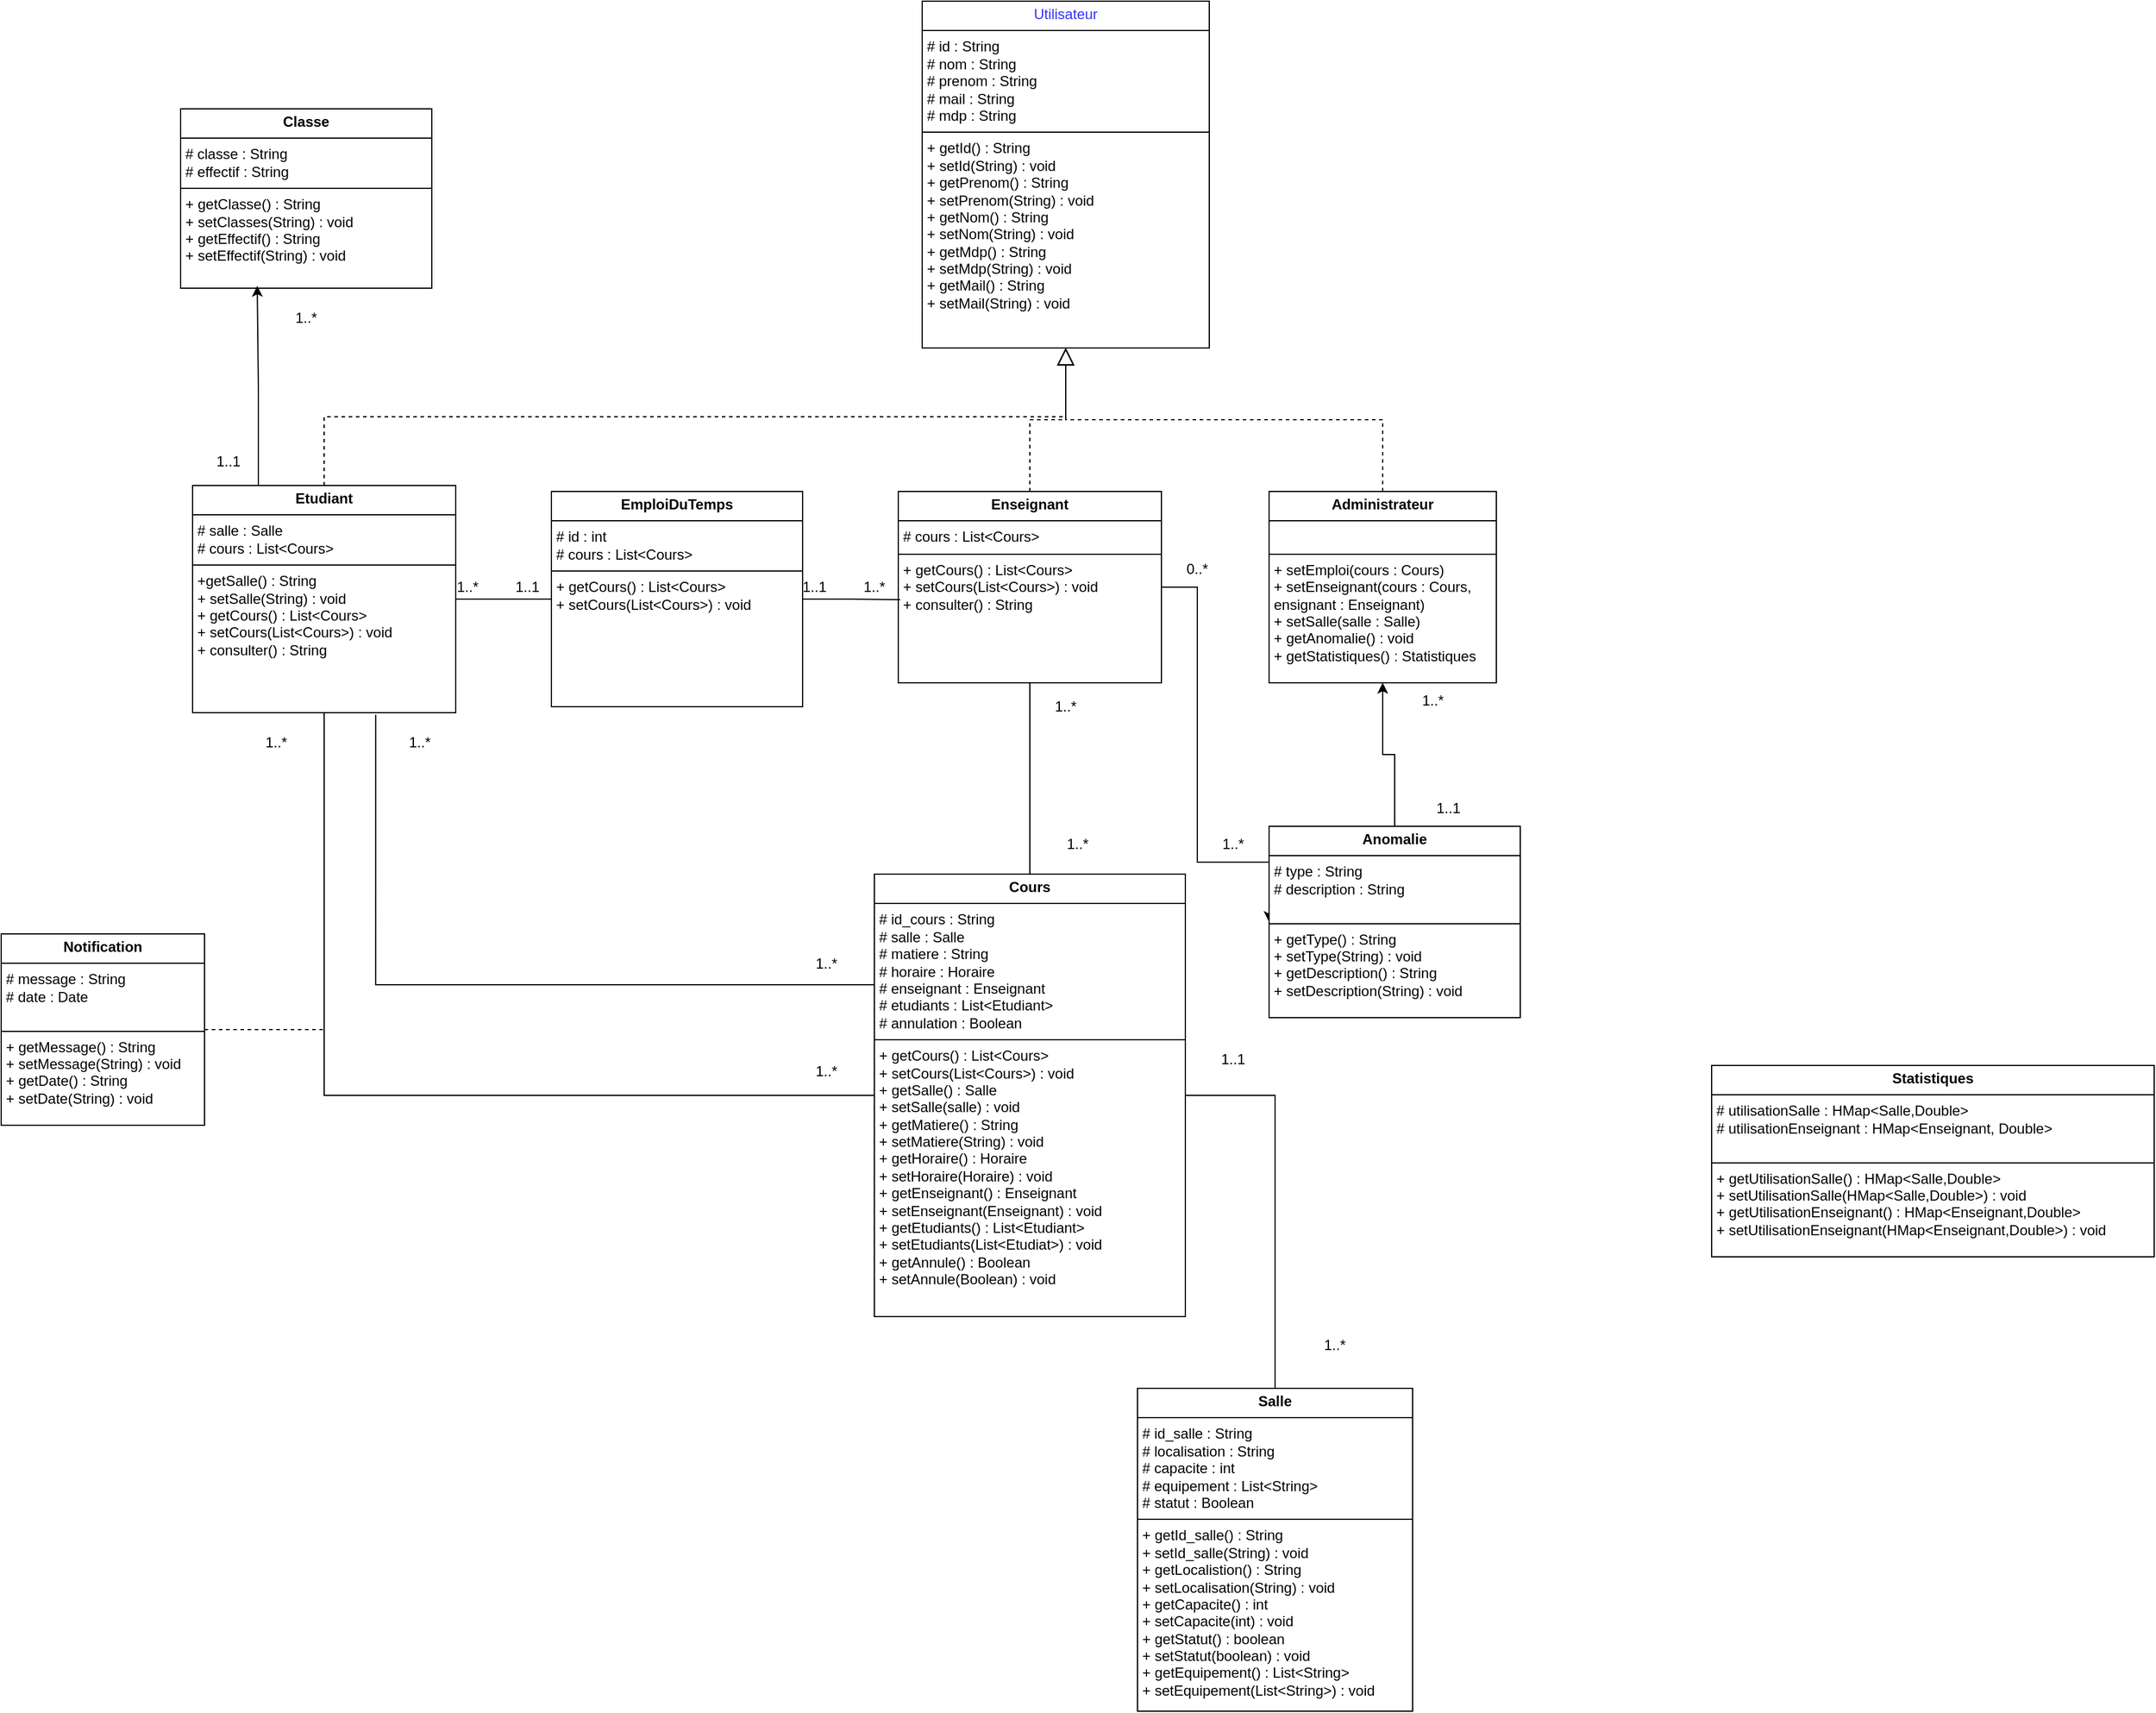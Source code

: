 <mxfile version="27.0.6">
  <diagram name="Page-1" id="ocIGo5bQyAD7GgWdxXTj">
    <mxGraphModel dx="2466" dy="906" grid="1" gridSize="10" guides="1" tooltips="1" connect="1" arrows="1" fold="1" page="1" pageScale="1" pageWidth="827" pageHeight="1169" math="0" shadow="0">
      <root>
        <mxCell id="0" />
        <mxCell id="1" parent="0" />
        <mxCell id="oOOovUlSggI43qUW11VL-1" value="&lt;p style=&quot;margin:0px;margin-top:4px;text-align:center;&quot;&gt;&lt;b&gt;Etudiant&lt;/b&gt;&lt;/p&gt;&lt;hr size=&quot;1&quot; style=&quot;border-style:solid;&quot;&gt;&lt;p style=&quot;margin:0px;margin-left:4px;&quot;&gt;&lt;span style=&quot;background-color: transparent; color: light-dark(rgb(0, 0, 0), rgb(255, 255, 255));&quot;&gt;# salle : Salle&amp;nbsp;&lt;/span&gt;&lt;/p&gt;&lt;p style=&quot;margin:0px;margin-left:4px;&quot;&gt;&lt;span style=&quot;background-color: transparent; color: light-dark(rgb(0, 0, 0), rgb(255, 255, 255));&quot;&gt;# cours : List&amp;lt;Cours&amp;gt;&lt;/span&gt;&lt;/p&gt;&lt;hr size=&quot;1&quot; style=&quot;border-style:solid;&quot;&gt;&lt;p style=&quot;margin: 0px 0px 0px 4px;&quot;&gt;&lt;span style=&quot;background-color: transparent; color: light-dark(rgb(0, 0, 0), rgb(255, 255, 255));&quot;&gt;+getSalle() : String&lt;/span&gt;&lt;/p&gt;&lt;p style=&quot;margin: 0px 0px 0px 4px;&quot;&gt;+ setSalle(String) : void&lt;/p&gt;&lt;p style=&quot;margin:0px;margin-left:4px;&quot;&gt;+ getCours() : List&amp;lt;Cours&amp;gt;&lt;/p&gt;&lt;p style=&quot;margin:0px;margin-left:4px;&quot;&gt;+ setCours(List&amp;lt;Cours&amp;gt;) : void&lt;/p&gt;&lt;p style=&quot;margin:0px;margin-left:4px;&quot;&gt;+ consulter() : String&lt;/p&gt;&lt;p style=&quot;margin:0px;margin-left:4px;&quot;&gt;&lt;br&gt;&lt;/p&gt;" style="verticalAlign=top;align=left;overflow=fill;html=1;whiteSpace=wrap;" parent="1" vertex="1">
          <mxGeometry x="-210" y="435" width="220" height="190" as="geometry" />
        </mxCell>
        <mxCell id="oOOovUlSggI43qUW11VL-2" style="edgeStyle=orthogonalEdgeStyle;rounded=0;orthogonalLoop=1;jettySize=auto;html=1;entryX=0;entryY=0.5;entryDx=0;entryDy=0;" parent="1" source="oOOovUlSggI43qUW11VL-3" target="oOOovUlSggI43qUW11VL-14" edge="1">
          <mxGeometry relative="1" as="geometry">
            <Array as="points">
              <mxPoint x="630" y="520" />
              <mxPoint x="630" y="750" />
            </Array>
          </mxGeometry>
        </mxCell>
        <mxCell id="oOOovUlSggI43qUW11VL-3" value="&lt;p style=&quot;margin:0px;margin-top:4px;text-align:center;&quot;&gt;&lt;b&gt;Enseignant&lt;/b&gt;&lt;span style=&quot;color: rgba(0, 0, 0, 0); font-family: monospace; font-size: 0px; text-wrap-mode: nowrap; background-color: transparent; text-align: left;&quot;&gt;%3CmxGraphModel%3E%3Croot%3E%3CmxCell%20id%3D%220%22%2F%3E%3CmxCell%20id%3D%221%22%20parent%3D%220%22%2F%3E%3CmxCell%20id%3D%222%22%20value%3D%22%26lt%3Bp%20style%3D%26quot%3Bmargin%3A0px%3Bmargin-top%3A4px%3Btext-align%3Acenter%3B%26quot%3B%26gt%3B%26lt%3Bb%26gt%3BEtudiant%26lt%3B%2Fb%26gt%3B%26lt%3B%2Fp%26gt%3B%26lt%3Bhr%20size%3D%26quot%3B1%26quot%3B%20style%3D%26quot%3Bborder-style%3Asolid%3B%26quot%3B%26gt%3B%26lt%3Bp%20style%3D%26quot%3Bmargin%3A0px%3Bmargin-left%3A4px%3B%26quot%3B%26gt%3B%2B%20field%3A%20Type%26lt%3B%2Fp%26gt%3B%26lt%3Bhr%20size%3D%26quot%3B1%26quot%3B%20style%3D%26quot%3Bborder-style%3Asolid%3B%26quot%3B%26gt%3B%26lt%3Bp%20style%3D%26quot%3Bmargin%3A0px%3Bmargin-left%3A4px%3B%26quot%3B%26gt%3B%2B%20method()%3A%20Type%26lt%3B%2Fp%26gt%3B%22%20style%3D%22verticalAlign%3Dtop%3Balign%3Dleft%3Boverflow%3Dfill%3Bhtml%3D1%3BwhiteSpace%3Dwrap%3B%22%20vertex%3D%221%22%20parent%3D%221%22%3E%3CmxGeometry%20x%3D%22260%22%20y%3D%2250%22%20width%3D%22160%22%20height%3D%2290%22%20as%3D%22geometry%22%2F%3E%3C%2FmxCell%3E%3C%2Froot%3E%3C%2FmxGraphModel%3E&lt;/span&gt;&lt;/p&gt;&lt;hr size=&quot;1&quot; style=&quot;border-style:solid;&quot;&gt;&lt;p style=&quot;margin:0px;margin-left:4px;&quot;&gt;&lt;span style=&quot;background-color: transparent; color: light-dark(rgb(0, 0, 0), rgb(255, 255, 255));&quot;&gt;# cours : List&amp;lt;Cours&amp;gt;&lt;/span&gt;&lt;/p&gt;&lt;hr size=&quot;1&quot; style=&quot;border-style:solid;&quot;&gt;&lt;p style=&quot;margin: 0px 0px 0px 4px;&quot;&gt;+ getCours() : List&amp;lt;Cours&amp;gt;&lt;/p&gt;&lt;p style=&quot;margin: 0px 0px 0px 4px;&quot;&gt;+ setCours(List&amp;lt;Cours&amp;gt;) : void&lt;/p&gt;&lt;p style=&quot;margin:0px;margin-left:4px;&quot;&gt;+ consulter() : String&lt;/p&gt;&lt;p style=&quot;margin:0px;margin-left:4px;&quot;&gt;&lt;br&gt;&lt;/p&gt;" style="verticalAlign=top;align=left;overflow=fill;html=1;whiteSpace=wrap;" parent="1" vertex="1">
          <mxGeometry x="380" y="440" width="220" height="160" as="geometry" />
        </mxCell>
        <mxCell id="oOOovUlSggI43qUW11VL-4" value="&lt;p style=&quot;margin:0px;margin-top:4px;text-align:center;&quot;&gt;&lt;b&gt;Administrateur&lt;/b&gt;&lt;/p&gt;&lt;hr size=&quot;1&quot; style=&quot;border-style:solid;&quot;&gt;&lt;p style=&quot;margin:0px;margin-left:4px;&quot;&gt;&lt;br&gt;&lt;/p&gt;&lt;hr size=&quot;1&quot; style=&quot;border-style:solid;&quot;&gt;&lt;p style=&quot;margin:0px;margin-left:4px;&quot;&gt;+ setEmploi(cours : Cours)&lt;/p&gt;&lt;p style=&quot;margin:0px;margin-left:4px;&quot;&gt;+ setEnseignant(cours : Cours, ensignant : Enseignant)&lt;/p&gt;&lt;p style=&quot;margin:0px;margin-left:4px;&quot;&gt;+ setSalle(salle : Salle)&lt;/p&gt;&lt;p style=&quot;margin:0px;margin-left:4px;&quot;&gt;+ getAnomalie() : void&lt;/p&gt;&lt;p style=&quot;margin:0px;margin-left:4px;&quot;&gt;+ getStatistiques() : Statistiques&lt;/p&gt;" style="verticalAlign=top;align=left;overflow=fill;html=1;whiteSpace=wrap;" parent="1" vertex="1">
          <mxGeometry x="690" y="440" width="190" height="160" as="geometry" />
        </mxCell>
        <mxCell id="oOOovUlSggI43qUW11VL-5" style="edgeStyle=orthogonalEdgeStyle;rounded=0;orthogonalLoop=1;jettySize=auto;html=1;entryX=1;entryY=0.5;entryDx=0;entryDy=0;endArrow=none;endFill=1;startFill=0;" parent="1" source="oOOovUlSggI43qUW11VL-6" target="oOOovUlSggI43qUW11VL-22" edge="1">
          <mxGeometry relative="1" as="geometry" />
        </mxCell>
        <mxCell id="oOOovUlSggI43qUW11VL-6" value="&lt;p style=&quot;margin:0px;margin-top:4px;text-align:center;&quot;&gt;&lt;b&gt;Salle&lt;/b&gt;&lt;/p&gt;&lt;hr size=&quot;1&quot; style=&quot;border-style:solid;&quot;&gt;&lt;p style=&quot;margin:0px;margin-left:4px;&quot;&gt;# id_salle : String&lt;/p&gt;&lt;p style=&quot;margin:0px;margin-left:4px;&quot;&gt;# localisation : String&lt;/p&gt;&lt;p style=&quot;margin:0px;margin-left:4px;&quot;&gt;# capacite : int&lt;/p&gt;&lt;p style=&quot;margin:0px;margin-left:4px;&quot;&gt;# equipement : List&amp;lt;String&amp;gt;&lt;/p&gt;&lt;p style=&quot;margin:0px;margin-left:4px;&quot;&gt;# statut : Boolean&lt;/p&gt;&lt;hr size=&quot;1&quot; style=&quot;border-style:solid;&quot;&gt;&lt;p style=&quot;margin: 0px 0px 0px 4px;&quot;&gt;+ getId_salle() : String&lt;/p&gt;&lt;p style=&quot;margin: 0px 0px 0px 4px;&quot;&gt;+ setId_salle(String) : void&lt;/p&gt;&lt;p style=&quot;margin: 0px 0px 0px 4px;&quot;&gt;+ getLocalistion() : String&lt;/p&gt;&lt;p style=&quot;margin: 0px 0px 0px 4px;&quot;&gt;+ setLocalisation(String) : void&lt;/p&gt;&lt;p style=&quot;margin: 0px 0px 0px 4px;&quot;&gt;+ getCapacite() : int&lt;/p&gt;&lt;p style=&quot;margin: 0px 0px 0px 4px;&quot;&gt;+ setCapacite(int) : void&lt;/p&gt;&lt;p style=&quot;margin: 0px 0px 0px 4px;&quot;&gt;+ getStatut() : boolean&lt;/p&gt;&lt;p style=&quot;margin: 0px 0px 0px 4px;&quot;&gt;+ setStatut(boolean) : void&lt;/p&gt;&lt;p style=&quot;margin: 0px 0px 0px 4px;&quot;&gt;+ getEquipement() : List&amp;lt;String&amp;gt;&lt;/p&gt;&lt;p style=&quot;margin: 0px 0px 0px 4px;&quot;&gt;+ setEquipement(List&amp;lt;String&amp;gt;) : void&lt;/p&gt;" style="verticalAlign=top;align=left;overflow=fill;html=1;whiteSpace=wrap;" parent="1" vertex="1">
          <mxGeometry x="580" y="1190" width="230" height="270" as="geometry" />
        </mxCell>
        <mxCell id="oOOovUlSggI43qUW11VL-7" style="edgeStyle=orthogonalEdgeStyle;rounded=0;orthogonalLoop=1;jettySize=auto;html=1;entryX=1;entryY=0.5;entryDx=0;entryDy=0;endArrow=none;startFill=0;" parent="1" source="oOOovUlSggI43qUW11VL-8" target="oOOovUlSggI43qUW11VL-1" edge="1">
          <mxGeometry relative="1" as="geometry" />
        </mxCell>
        <mxCell id="oOOovUlSggI43qUW11VL-8" value="&lt;p style=&quot;margin:0px;margin-top:4px;text-align:center;&quot;&gt;&lt;b&gt;EmploiDuTemps&lt;/b&gt;&lt;/p&gt;&lt;hr size=&quot;1&quot; style=&quot;border-style:solid;&quot;&gt;&lt;p style=&quot;margin:0px;margin-left:4px;&quot;&gt;# id : int&lt;/p&gt;&lt;p style=&quot;margin:0px;margin-left:4px;&quot;&gt;# cours : List&amp;lt;Cours&amp;gt;&lt;br&gt;&lt;/p&gt;&lt;hr size=&quot;1&quot; style=&quot;border-style:solid;&quot;&gt;&lt;p style=&quot;margin:0px;margin-left:4px;&quot;&gt;&lt;span style=&quot;background-color: transparent; color: light-dark(rgb(0, 0, 0), rgb(255, 255, 255));&quot;&gt;+ getCours() : List&amp;lt;Cours&amp;gt;&lt;/span&gt;&lt;/p&gt;&lt;p style=&quot;margin: 0px 0px 0px 4px;&quot;&gt;+ setCours(List&amp;lt;Cours&amp;gt;) : void&lt;/p&gt;" style="verticalAlign=top;align=left;overflow=fill;html=1;whiteSpace=wrap;" parent="1" vertex="1">
          <mxGeometry x="90" y="440" width="210" height="180" as="geometry" />
        </mxCell>
        <mxCell id="oOOovUlSggI43qUW11VL-11" style="edgeStyle=orthogonalEdgeStyle;rounded=0;orthogonalLoop=1;jettySize=auto;html=1;endArrow=none;startFill=0;dashed=1;" parent="1" source="oOOovUlSggI43qUW11VL-12" edge="1">
          <mxGeometry relative="1" as="geometry">
            <mxPoint x="-100" y="890" as="targetPoint" />
          </mxGeometry>
        </mxCell>
        <mxCell id="oOOovUlSggI43qUW11VL-12" value="&lt;p style=&quot;margin:0px;margin-top:4px;text-align:center;&quot;&gt;&lt;b&gt;Notification&lt;/b&gt;&lt;/p&gt;&lt;hr size=&quot;1&quot; style=&quot;border-style:solid;&quot;&gt;&lt;p style=&quot;margin:0px;margin-left:4px;&quot;&gt;# message : String&lt;/p&gt;&lt;p style=&quot;margin:0px;margin-left:4px;&quot;&gt;&lt;span style=&quot;background-color: transparent; color: light-dark(rgb(0, 0, 0), rgb(255, 255, 255));&quot;&gt;# date : Date&lt;/span&gt;&lt;/p&gt;&lt;p style=&quot;margin:0px;margin-left:4px;&quot;&gt;&lt;br&gt;&lt;/p&gt;&lt;hr size=&quot;1&quot; style=&quot;border-style:solid;&quot;&gt;&lt;p style=&quot;margin: 0px 0px 0px 4px;&quot;&gt;+ getMessage() : String&lt;/p&gt;&lt;p style=&quot;margin: 0px 0px 0px 4px;&quot;&gt;+ setMessage(String) : void&lt;/p&gt;&lt;p style=&quot;margin: 0px 0px 0px 4px;&quot;&gt;+ getDate() : String&lt;/p&gt;&lt;p style=&quot;margin: 0px 0px 0px 4px;&quot;&gt;+ setDate(String) : void&lt;/p&gt;&lt;div&gt;&lt;br&gt;&lt;/div&gt;" style="verticalAlign=top;align=left;overflow=fill;html=1;whiteSpace=wrap;" parent="1" vertex="1">
          <mxGeometry x="-370" y="810" width="170" height="160" as="geometry" />
        </mxCell>
        <mxCell id="oOOovUlSggI43qUW11VL-13" style="edgeStyle=orthogonalEdgeStyle;rounded=0;orthogonalLoop=1;jettySize=auto;html=1;" parent="1" source="oOOovUlSggI43qUW11VL-14" target="oOOovUlSggI43qUW11VL-4" edge="1">
          <mxGeometry relative="1" as="geometry" />
        </mxCell>
        <mxCell id="oOOovUlSggI43qUW11VL-14" value="&lt;p style=&quot;margin:0px;margin-top:4px;text-align:center;&quot;&gt;&lt;b&gt;Anomalie&lt;/b&gt;&lt;/p&gt;&lt;hr size=&quot;1&quot; style=&quot;border-style:solid;&quot;&gt;&lt;p style=&quot;margin:0px;margin-left:4px;&quot;&gt;# type : String&lt;/p&gt;&lt;p style=&quot;margin:0px;margin-left:4px;&quot;&gt;&lt;span style=&quot;background-color: transparent; color: light-dark(rgb(0, 0, 0), rgb(255, 255, 255));&quot;&gt;# description : String&lt;/span&gt;&lt;/p&gt;&lt;p style=&quot;margin:0px;margin-left:4px;&quot;&gt;&lt;br&gt;&lt;/p&gt;&lt;hr size=&quot;1&quot; style=&quot;border-style:solid;&quot;&gt;&lt;p style=&quot;margin: 0px 0px 0px 4px;&quot;&gt;+ getType() : String&lt;/p&gt;&lt;p style=&quot;margin: 0px 0px 0px 4px;&quot;&gt;+ setType(String) : void&lt;/p&gt;&lt;p style=&quot;margin: 0px 0px 0px 4px;&quot;&gt;+ getDescription() : String&lt;/p&gt;&lt;p style=&quot;margin: 0px 0px 0px 4px;&quot;&gt;+ setDescription(String) : void&lt;/p&gt;&lt;div&gt;&lt;br&gt;&lt;/div&gt;" style="verticalAlign=top;align=left;overflow=fill;html=1;whiteSpace=wrap;" parent="1" vertex="1">
          <mxGeometry x="690" y="720" width="210" height="160" as="geometry" />
        </mxCell>
        <mxCell id="oOOovUlSggI43qUW11VL-15" value="&lt;p style=&quot;margin:0px;margin-top:4px;text-align:center;&quot;&gt;&lt;b&gt;Statistiques&lt;/b&gt;&lt;/p&gt;&lt;hr size=&quot;1&quot; style=&quot;border-style:solid;&quot;&gt;&lt;p style=&quot;margin:0px;margin-left:4px;&quot;&gt;# utilisationSalle : HMap&amp;lt;Salle,Double&amp;gt;&lt;/p&gt;&lt;p style=&quot;margin:0px;margin-left:4px;&quot;&gt;# utilisationEnseignant : HMap&amp;lt;Enseignant, Double&amp;gt;&lt;/p&gt;&lt;p style=&quot;margin:0px;margin-left:4px;&quot;&gt;&lt;br&gt;&lt;/p&gt;&lt;hr size=&quot;1&quot; style=&quot;border-style:solid;&quot;&gt;&lt;p style=&quot;margin: 0px 0px 0px 4px;&quot;&gt;+ getUtilisationSalle() : HMap&amp;lt;Salle,Double&amp;gt;&lt;/p&gt;&lt;p style=&quot;margin: 0px 0px 0px 4px;&quot;&gt;+ setUtilisationSalle(HMap&amp;lt;Salle,Double&amp;gt;) : void&lt;/p&gt;&lt;p style=&quot;margin: 0px 0px 0px 4px;&quot;&gt;+ getUtilisationEnseignant() : HMap&amp;lt;Enseignant,Double&amp;gt;&lt;/p&gt;&lt;p style=&quot;margin: 0px 0px 0px 4px;&quot;&gt;+ setUtilisationEnseignant(HMap&amp;lt;Enseignant,Double&amp;gt;) : void&lt;/p&gt;" style="verticalAlign=top;align=left;overflow=fill;html=1;whiteSpace=wrap;" parent="1" vertex="1">
          <mxGeometry x="1060" y="920" width="370" height="160" as="geometry" />
        </mxCell>
        <mxCell id="oOOovUlSggI43qUW11VL-16" value="&lt;p style=&quot;text-align: center; margin: 4px 0px 0px;&quot;&gt;&lt;font style=&quot;color: rgb(0, 0, 0);&quot;&gt;&lt;span style=&quot;background-color: transparent; text-align: left;&quot;&gt;&lt;font style=&quot;color: rgb(51, 51, 255);&quot;&gt;Utilisateur&lt;/font&gt;&lt;/span&gt;&lt;/font&gt;&lt;span style=&quot;color: rgba(0, 0, 0, 0); font-family: monospace; font-size: 0px; text-wrap-mode: nowrap; background-color: transparent; text-align: left;&quot;&gt;3CmxGraphModel%3E%3Croot%3E%3CmxCell%20id%3D%220%22%2F%3E%3CmxCell%20id%3D%221%22%20parent%3D%220%22%2F%3E%3CmxCell%20id%3D%222%22%20value%3D%22%26lt%3Bp%20style%3D%26quot%3Bmargin%3A0px%3Bmargin-top%3A4px%3Btext-align%3Acenter%3B%26quot%3B%26gt%3B%26lt%3Bb%26gt%3BEtudiant%26lt%3B%2Fb%26gt%3B%26lt%3B%2Fp%26gt%3B%26lt%3Bhr%20size%3D%26quot%3B1%26quot%3B%20style%3D%26quot%3Bborder-style%3Asolid%3B%26quot%3B%26gt%3B%26lt%3Bp%20style%3D%26quot%3Bmargin%3A0px%3Bmargin-left%3A4px%3B%26quot%3B%26gt%3B%2B%20field%3A%20Type%26lt%3B%2Fp%26gt%3B%26lt%3Bhr%20size%3D%26quot%3B1%26quot%3B%20style%3D%26quot%3Bborder-style%3Asolid%3B%26quot%3B%26gt%3B%26lt%3Bp%20style%3D%26quot%3Bmargin%3A0px%3Bmargin-left%3A4px%3B%26quot%3B%26gt%3B%2B%20method()%3A%20Type%26lt%3B%2Fp%26gt%3B%22%20style%3D%22verticalAlign%3Dtop%3Balign%3Dleft%3Boverflow%3Dfill%3Bhtml%3D1%3BwhiteSpace%3Dwrap%3B%22%20vertex%3D%221%22%20parent%3D%221%22%3E%3CmxGeometry%20x%3D%22260%22%20y%3D%2250%22%20width%3D%22160%22%20height%3D%2290%22%20as%3D%22geometry%22%2F%3E%3C%2FmxCell%3E%3C%2Froot%3E%3C%2FmxGraphModel%3E&lt;/span&gt;&lt;/p&gt;&lt;hr size=&quot;1&quot; style=&quot;border-style:solid;&quot;&gt;&lt;p style=&quot;margin:0px;margin-left:4px;&quot;&gt;# id : String&lt;/p&gt;&lt;p style=&quot;margin:0px;margin-left:4px;&quot;&gt;&lt;span style=&quot;background-color: transparent; color: light-dark(rgb(0, 0, 0), rgb(255, 255, 255));&quot;&gt;# nom : String&lt;/span&gt;&lt;/p&gt;&lt;p style=&quot;margin:0px;margin-left:4px;&quot;&gt;# prenom : String&lt;/p&gt;&lt;p style=&quot;margin:0px;margin-left:4px;&quot;&gt;# mail : String&lt;/p&gt;&lt;p style=&quot;margin:0px;margin-left:4px;&quot;&gt;# mdp : String&lt;/p&gt;&lt;hr size=&quot;1&quot; style=&quot;border-style:solid;&quot;&gt;&lt;p style=&quot;margin:0px;margin-left:4px;&quot;&gt;+ getId() : String&lt;/p&gt;&lt;p style=&quot;margin:0px;margin-left:4px;&quot;&gt;+ setId(String) : void&lt;/p&gt;&lt;p style=&quot;margin:0px;margin-left:4px;&quot;&gt;+ getPrenom() : String&lt;/p&gt;&lt;p style=&quot;margin:0px;margin-left:4px;&quot;&gt;+ setPrenom(String) : void&lt;/p&gt;&lt;p style=&quot;margin:0px;margin-left:4px;&quot;&gt;+ getNom() : String&lt;/p&gt;&lt;p style=&quot;margin:0px;margin-left:4px;&quot;&gt;+ setNom(String) : void&lt;/p&gt;&lt;p style=&quot;margin: 0px 0px 0px 4px;&quot;&gt;+ getMdp() : String&lt;/p&gt;&lt;p style=&quot;margin: 0px 0px 0px 4px;&quot;&gt;+ setMdp(String) : void&lt;/p&gt;&lt;p style=&quot;margin:0px;margin-left:4px;&quot;&gt;+ getMail() : String&lt;/p&gt;&lt;p style=&quot;margin:0px;margin-left:4px;&quot;&gt;+ setMail(String) : void&lt;/p&gt;" style="verticalAlign=top;align=left;overflow=fill;html=1;whiteSpace=wrap;" parent="1" vertex="1">
          <mxGeometry x="400" y="30" width="240" height="290" as="geometry" />
        </mxCell>
        <mxCell id="oOOovUlSggI43qUW11VL-17" value="" style="endArrow=block;dashed=1;endFill=0;endSize=12;html=1;rounded=0;fontSize=12;exitX=0.5;exitY=0;exitDx=0;exitDy=0;entryX=0.5;entryY=1;entryDx=0;entryDy=0;edgeStyle=orthogonalEdgeStyle;" parent="1" source="oOOovUlSggI43qUW11VL-1" target="oOOovUlSggI43qUW11VL-16" edge="1">
          <mxGeometry width="160" relative="1" as="geometry">
            <mxPoint x="190" y="410" as="sourcePoint" />
            <mxPoint x="350" y="410" as="targetPoint" />
          </mxGeometry>
        </mxCell>
        <mxCell id="oOOovUlSggI43qUW11VL-18" value="" style="endArrow=block;dashed=1;endFill=0;endSize=12;html=1;rounded=0;fontSize=12;exitX=0.5;exitY=0;exitDx=0;exitDy=0;entryX=0.5;entryY=1;entryDx=0;entryDy=0;edgeStyle=orthogonalEdgeStyle;" parent="1" source="oOOovUlSggI43qUW11VL-3" target="oOOovUlSggI43qUW11VL-16" edge="1">
          <mxGeometry width="160" relative="1" as="geometry">
            <mxPoint x="380" y="500" as="sourcePoint" />
            <mxPoint x="540" y="500" as="targetPoint" />
          </mxGeometry>
        </mxCell>
        <mxCell id="oOOovUlSggI43qUW11VL-19" value="" style="endArrow=block;dashed=1;endFill=0;endSize=12;html=1;rounded=0;fontSize=12;exitX=0.5;exitY=0;exitDx=0;exitDy=0;entryX=0.5;entryY=1;entryDx=0;entryDy=0;edgeStyle=orthogonalEdgeStyle;" parent="1" source="oOOovUlSggI43qUW11VL-4" target="oOOovUlSggI43qUW11VL-16" edge="1">
          <mxGeometry width="160" relative="1" as="geometry">
            <mxPoint x="620" y="490" as="sourcePoint" />
            <mxPoint x="780" y="490" as="targetPoint" />
          </mxGeometry>
        </mxCell>
        <mxCell id="oOOovUlSggI43qUW11VL-20" style="edgeStyle=orthogonalEdgeStyle;rounded=0;orthogonalLoop=1;jettySize=auto;html=1;exitX=0;exitY=0.5;exitDx=0;exitDy=0;entryX=0.5;entryY=1;entryDx=0;entryDy=0;endArrow=none;startFill=0;" parent="1" source="oOOovUlSggI43qUW11VL-22" target="oOOovUlSggI43qUW11VL-1" edge="1">
          <mxGeometry relative="1" as="geometry" />
        </mxCell>
        <mxCell id="oOOovUlSggI43qUW11VL-21" style="edgeStyle=orthogonalEdgeStyle;rounded=0;orthogonalLoop=1;jettySize=auto;html=1;exitX=0;exitY=0.25;exitDx=0;exitDy=0;entryX=0.696;entryY=1.009;entryDx=0;entryDy=0;entryPerimeter=0;endArrow=none;startFill=0;" parent="1" source="oOOovUlSggI43qUW11VL-22" target="oOOovUlSggI43qUW11VL-1" edge="1">
          <mxGeometry relative="1" as="geometry">
            <mxPoint x="230" y="750" as="targetPoint" />
          </mxGeometry>
        </mxCell>
        <mxCell id="oOOovUlSggI43qUW11VL-22" value="&lt;p style=&quot;margin:0px;margin-top:4px;text-align:center;&quot;&gt;&lt;b&gt;Cours&lt;/b&gt;&lt;/p&gt;&lt;hr size=&quot;1&quot; style=&quot;border-style:solid;&quot;&gt;&lt;p style=&quot;margin:0px;margin-left:4px;&quot;&gt;# id_cours : String&lt;/p&gt;&lt;p style=&quot;margin:0px;margin-left:4px;&quot;&gt;&lt;span style=&quot;background-color: transparent; color: light-dark(rgb(0, 0, 0), rgb(255, 255, 255));&quot;&gt;# salle : Salle&lt;/span&gt;&lt;/p&gt;&lt;p style=&quot;margin:0px;margin-left:4px;&quot;&gt;# matiere : String&lt;/p&gt;&lt;p style=&quot;margin:0px;margin-left:4px;&quot;&gt;# horaire : Horaire&lt;/p&gt;&lt;p style=&quot;margin:0px;margin-left:4px;&quot;&gt;# enseignant : Enseignant&lt;/p&gt;&lt;p style=&quot;margin:0px;margin-left:4px;&quot;&gt;# etudiants : List&amp;lt;Etudiant&amp;gt;&lt;/p&gt;&lt;p style=&quot;margin:0px;margin-left:4px;&quot;&gt;# annulation : Boolean&lt;/p&gt;&lt;hr size=&quot;1&quot; style=&quot;border-style:solid;&quot;&gt;&lt;p style=&quot;margin: 0px 0px 0px 4px;&quot;&gt;+ getCours() : List&amp;lt;Cours&amp;gt;&lt;/p&gt;&lt;p style=&quot;margin: 0px 0px 0px 4px;&quot;&gt;+ setCours(List&amp;lt;Cours&amp;gt;) : void&lt;/p&gt;&lt;p style=&quot;margin: 0px 0px 0px 4px;&quot;&gt;+ getSalle() : Salle&lt;/p&gt;&lt;p style=&quot;margin: 0px 0px 0px 4px;&quot;&gt;+ setSalle(salle) : void&lt;/p&gt;&lt;p style=&quot;margin: 0px 0px 0px 4px;&quot;&gt;+ getMatiere() : String&lt;/p&gt;&lt;p style=&quot;margin: 0px 0px 0px 4px;&quot;&gt;+ setMatiere(String) : void&lt;/p&gt;&lt;p style=&quot;margin: 0px 0px 0px 4px;&quot;&gt;+ getHoraire() : Horaire&lt;/p&gt;&lt;p style=&quot;margin: 0px 0px 0px 4px;&quot;&gt;+ setHoraire(Horaire) : void&lt;/p&gt;&lt;p style=&quot;margin: 0px 0px 0px 4px;&quot;&gt;+ getEnseignant() : Enseignant&lt;/p&gt;&lt;p style=&quot;margin: 0px 0px 0px 4px;&quot;&gt;+ setEnseignant(Enseignant) : void&lt;/p&gt;&lt;p style=&quot;margin: 0px 0px 0px 4px;&quot;&gt;+ getEtudiants() : List&amp;lt;Etudiant&amp;gt;&lt;/p&gt;&lt;p style=&quot;margin: 0px 0px 0px 4px;&quot;&gt;+ setEtudiants(List&amp;lt;Etudiat&amp;gt;) : void&lt;/p&gt;&lt;p style=&quot;margin: 0px 0px 0px 4px;&quot;&gt;+ getAnnule() : Boolean&lt;/p&gt;&lt;p style=&quot;margin: 0px 0px 0px 4px;&quot;&gt;+ setAnnule(Boolean) : void&lt;/p&gt;" style="verticalAlign=top;align=left;overflow=fill;html=1;whiteSpace=wrap;" parent="1" vertex="1">
          <mxGeometry x="360" y="760" width="260" height="370" as="geometry" />
        </mxCell>
        <mxCell id="oOOovUlSggI43qUW11VL-23" style="edgeStyle=orthogonalEdgeStyle;rounded=0;orthogonalLoop=1;jettySize=auto;html=1;endArrow=none;startFill=0;" parent="1" source="oOOovUlSggI43qUW11VL-22" target="oOOovUlSggI43qUW11VL-3" edge="1">
          <mxGeometry relative="1" as="geometry" />
        </mxCell>
        <mxCell id="oOOovUlSggI43qUW11VL-24" value="1..*" style="text;html=1;align=center;verticalAlign=middle;whiteSpace=wrap;rounded=0;" parent="1" vertex="1">
          <mxGeometry x="490" y="605" width="60" height="30" as="geometry" />
        </mxCell>
        <mxCell id="oOOovUlSggI43qUW11VL-25" value="1..*" style="text;html=1;align=center;verticalAlign=middle;whiteSpace=wrap;rounded=0;" parent="1" vertex="1">
          <mxGeometry x="500" y="720" width="60" height="30" as="geometry" />
        </mxCell>
        <mxCell id="oOOovUlSggI43qUW11VL-26" value="1..*" style="text;html=1;align=center;verticalAlign=middle;whiteSpace=wrap;rounded=0;" parent="1" vertex="1">
          <mxGeometry x="290" y="820" width="60" height="30" as="geometry" />
        </mxCell>
        <mxCell id="oOOovUlSggI43qUW11VL-27" value="1..*" style="text;html=1;align=center;verticalAlign=middle;whiteSpace=wrap;rounded=0;" parent="1" vertex="1">
          <mxGeometry x="-50" y="635" width="60" height="30" as="geometry" />
        </mxCell>
        <mxCell id="oOOovUlSggI43qUW11VL-30" value="1..1" style="text;html=1;align=center;verticalAlign=middle;whiteSpace=wrap;rounded=0;" parent="1" vertex="1">
          <mxGeometry x="630" y="900" width="60" height="30" as="geometry" />
        </mxCell>
        <mxCell id="oOOovUlSggI43qUW11VL-31" value="1..*" style="text;html=1;align=center;verticalAlign=middle;whiteSpace=wrap;rounded=0;" parent="1" vertex="1">
          <mxGeometry x="715" y="1139" width="60" height="30" as="geometry" />
        </mxCell>
        <mxCell id="oOOovUlSggI43qUW11VL-32" value="1..*" style="text;html=1;align=center;verticalAlign=middle;whiteSpace=wrap;rounded=0;" parent="1" vertex="1">
          <mxGeometry x="290" y="910" width="60" height="30" as="geometry" />
        </mxCell>
        <mxCell id="oOOovUlSggI43qUW11VL-33" value="1..*" style="text;html=1;align=center;verticalAlign=middle;whiteSpace=wrap;rounded=0;" parent="1" vertex="1">
          <mxGeometry x="-170" y="635" width="60" height="30" as="geometry" />
        </mxCell>
        <mxCell id="oOOovUlSggI43qUW11VL-34" value="0..*" style="text;html=1;align=center;verticalAlign=middle;whiteSpace=wrap;rounded=0;" parent="1" vertex="1">
          <mxGeometry x="600" y="490" width="60" height="30" as="geometry" />
        </mxCell>
        <mxCell id="oOOovUlSggI43qUW11VL-35" value="1..*" style="text;html=1;align=center;verticalAlign=middle;whiteSpace=wrap;rounded=0;" parent="1" vertex="1">
          <mxGeometry x="630" y="720" width="60" height="30" as="geometry" />
        </mxCell>
        <mxCell id="oOOovUlSggI43qUW11VL-36" value="1..*" style="text;html=1;align=center;verticalAlign=middle;whiteSpace=wrap;rounded=0;" parent="1" vertex="1">
          <mxGeometry x="797" y="600" width="60" height="30" as="geometry" />
        </mxCell>
        <mxCell id="oOOovUlSggI43qUW11VL-37" value="1..1" style="text;html=1;align=center;verticalAlign=middle;whiteSpace=wrap;rounded=0;" parent="1" vertex="1">
          <mxGeometry x="810" y="690" width="60" height="30" as="geometry" />
        </mxCell>
        <mxCell id="oOOovUlSggI43qUW11VL-38" value="1..1" style="text;html=1;align=center;verticalAlign=middle;whiteSpace=wrap;rounded=0;" parent="1" vertex="1">
          <mxGeometry x="40" y="505" width="60" height="30" as="geometry" />
        </mxCell>
        <mxCell id="oOOovUlSggI43qUW11VL-39" style="edgeStyle=orthogonalEdgeStyle;rounded=0;orthogonalLoop=1;jettySize=auto;html=1;entryX=0.007;entryY=0.566;entryDx=0;entryDy=0;entryPerimeter=0;endArrow=none;startFill=0;" parent="1" source="oOOovUlSggI43qUW11VL-8" target="oOOovUlSggI43qUW11VL-3" edge="1">
          <mxGeometry relative="1" as="geometry" />
        </mxCell>
        <mxCell id="oOOovUlSggI43qUW11VL-40" value="1..1" style="text;html=1;align=center;verticalAlign=middle;whiteSpace=wrap;rounded=0;" parent="1" vertex="1">
          <mxGeometry x="280" y="505" width="60" height="30" as="geometry" />
        </mxCell>
        <mxCell id="oOOovUlSggI43qUW11VL-41" value="1..*" style="text;html=1;align=center;verticalAlign=middle;whiteSpace=wrap;rounded=0;" parent="1" vertex="1">
          <mxGeometry x="-10" y="505" width="60" height="30" as="geometry" />
        </mxCell>
        <mxCell id="oOOovUlSggI43qUW11VL-42" value="1..*" style="text;html=1;align=center;verticalAlign=middle;whiteSpace=wrap;rounded=0;" parent="1" vertex="1">
          <mxGeometry x="330" y="505" width="60" height="30" as="geometry" />
        </mxCell>
        <mxCell id="hCIhLD2LcYlI_hthPvw8-6" value="&lt;p style=&quot;margin:0px;margin-top:4px;text-align:center;&quot;&gt;&lt;b&gt;Classe&lt;/b&gt;&lt;/p&gt;&lt;hr size=&quot;1&quot; style=&quot;border-style:solid;&quot;&gt;&lt;p style=&quot;margin:0px;margin-left:4px;&quot;&gt;# classe : String&lt;/p&gt;&lt;p style=&quot;margin:0px;margin-left:4px;&quot;&gt;# effectif : String&lt;br&gt;&lt;/p&gt;&lt;hr size=&quot;1&quot; style=&quot;border-style:solid;&quot;&gt;&lt;p style=&quot;margin:0px;margin-left:4px;&quot;&gt;&lt;span style=&quot;background-color: transparent; color: light-dark(rgb(0, 0, 0), rgb(255, 255, 255));&quot;&gt;+ getClasse() : String&lt;/span&gt;&lt;/p&gt;&lt;p style=&quot;margin: 0px 0px 0px 4px;&quot;&gt;+ setClasses(String) : void&lt;/p&gt;&lt;p style=&quot;margin: 0px 0px 0px 4px;&quot;&gt;+ getEffectif() : String&lt;/p&gt;&lt;p style=&quot;margin: 0px 0px 0px 4px;&quot;&gt;+ setEffectif(String) : void&lt;/p&gt;" style="verticalAlign=top;align=left;overflow=fill;html=1;whiteSpace=wrap;" parent="1" vertex="1">
          <mxGeometry x="-220" y="120" width="210" height="150" as="geometry" />
        </mxCell>
        <mxCell id="hCIhLD2LcYlI_hthPvw8-8" style="edgeStyle=orthogonalEdgeStyle;rounded=0;orthogonalLoop=1;jettySize=auto;html=1;exitX=0.25;exitY=0;exitDx=0;exitDy=0;entryX=0.305;entryY=0.987;entryDx=0;entryDy=0;entryPerimeter=0;" parent="1" source="oOOovUlSggI43qUW11VL-1" target="hCIhLD2LcYlI_hthPvw8-6" edge="1">
          <mxGeometry relative="1" as="geometry" />
        </mxCell>
        <mxCell id="hCIhLD2LcYlI_hthPvw8-9" value="1..*" style="text;html=1;align=center;verticalAlign=middle;whiteSpace=wrap;rounded=0;" parent="1" vertex="1">
          <mxGeometry x="-145" y="280" width="60" height="30" as="geometry" />
        </mxCell>
        <mxCell id="hCIhLD2LcYlI_hthPvw8-10" value="1..1" style="text;html=1;align=center;verticalAlign=middle;whiteSpace=wrap;rounded=0;" parent="1" vertex="1">
          <mxGeometry x="-210" y="400" width="60" height="30" as="geometry" />
        </mxCell>
      </root>
    </mxGraphModel>
  </diagram>
</mxfile>
